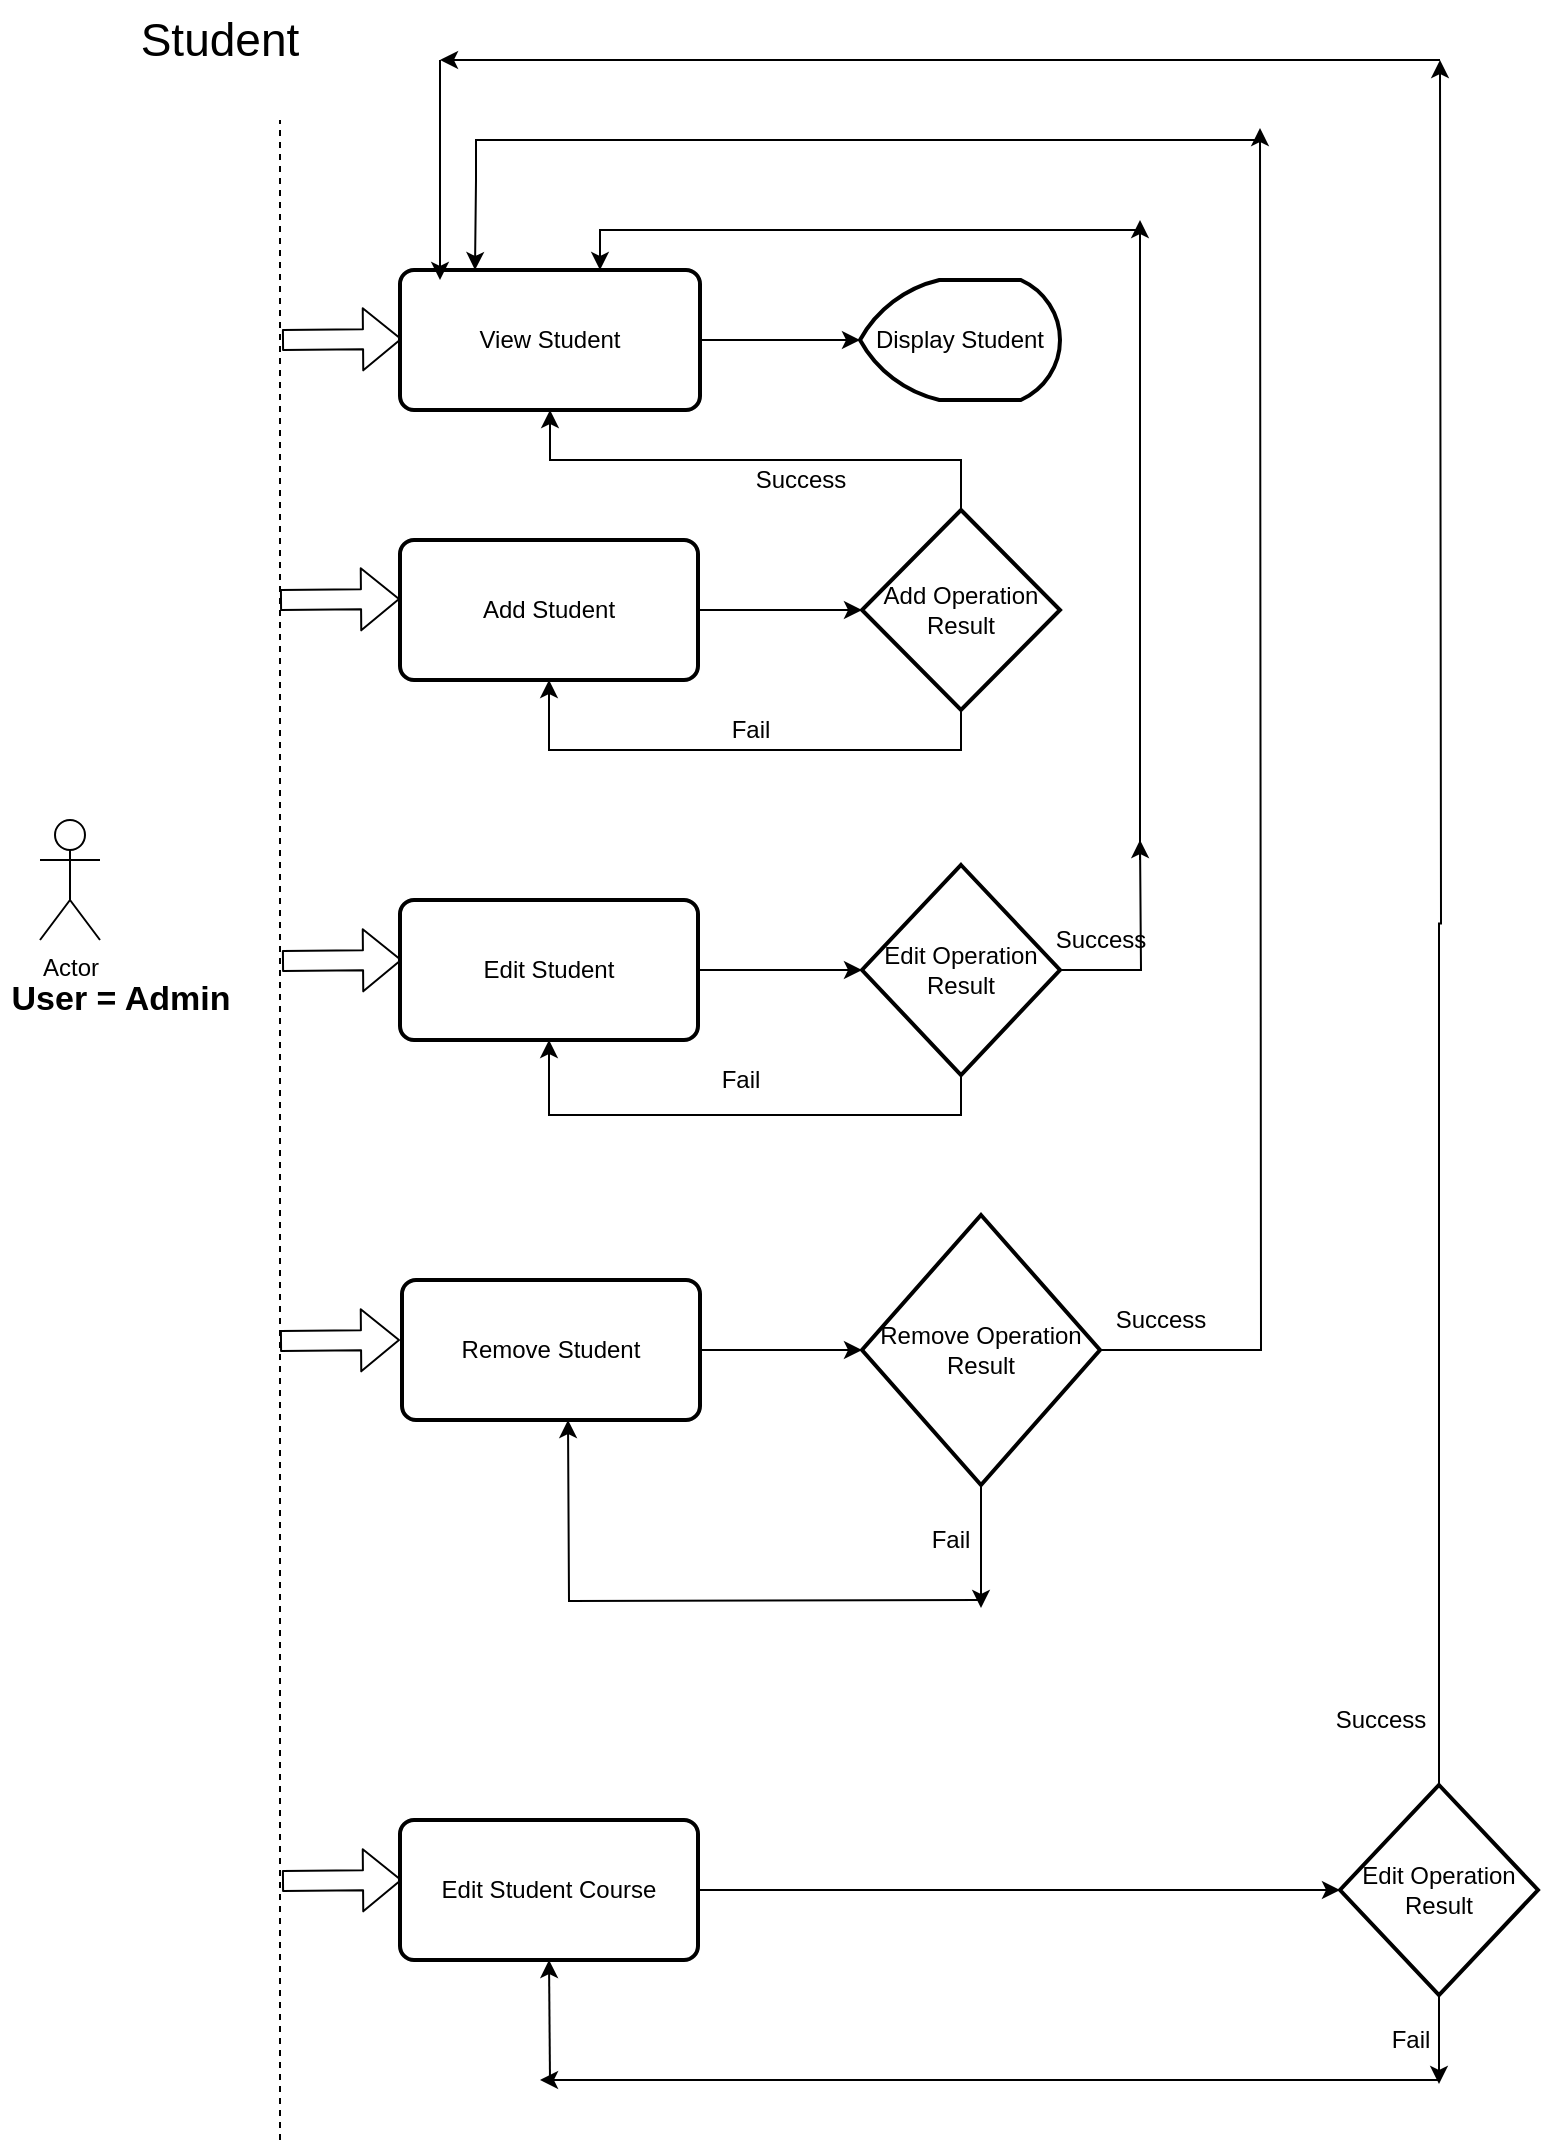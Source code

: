 <mxfile version="14.8.0" type="device"><diagram id="vqaQlGMWqDD1lRaRvaN_" name="Page-1"><mxGraphModel dx="868" dy="450" grid="1" gridSize="10" guides="1" tooltips="1" connect="1" arrows="1" fold="1" page="1" pageScale="1" pageWidth="850" pageHeight="1100" math="0" shadow="0"><root><mxCell id="0"/><mxCell id="1" parent="0"/><mxCell id="piEB9VUzyfzKmvWc2Psv-14" style="edgeStyle=orthogonalEdgeStyle;rounded=0;orthogonalLoop=1;jettySize=auto;html=1;entryX=0;entryY=0.5;entryDx=0;entryDy=0;entryPerimeter=0;" parent="1" source="piEB9VUzyfzKmvWc2Psv-2" target="piEB9VUzyfzKmvWc2Psv-6" edge="1"><mxGeometry relative="1" as="geometry"/></mxCell><mxCell id="piEB9VUzyfzKmvWc2Psv-2" value="View Student" style="rounded=1;whiteSpace=wrap;html=1;absoluteArcSize=1;arcSize=14;strokeWidth=2;" parent="1" vertex="1"><mxGeometry x="220" y="155" width="150" height="70" as="geometry"/></mxCell><mxCell id="piEB9VUzyfzKmvWc2Psv-23" style="edgeStyle=orthogonalEdgeStyle;rounded=0;orthogonalLoop=1;jettySize=auto;html=1;entryX=0;entryY=0.5;entryDx=0;entryDy=0;entryPerimeter=0;" parent="1" source="piEB9VUzyfzKmvWc2Psv-3" target="piEB9VUzyfzKmvWc2Psv-7" edge="1"><mxGeometry relative="1" as="geometry"/></mxCell><mxCell id="piEB9VUzyfzKmvWc2Psv-3" value="Add Student" style="rounded=1;whiteSpace=wrap;html=1;absoluteArcSize=1;arcSize=14;strokeWidth=2;" parent="1" vertex="1"><mxGeometry x="220" y="290" width="149" height="70" as="geometry"/></mxCell><mxCell id="piEB9VUzyfzKmvWc2Psv-24" style="edgeStyle=orthogonalEdgeStyle;rounded=0;orthogonalLoop=1;jettySize=auto;html=1;entryX=0;entryY=0.5;entryDx=0;entryDy=0;entryPerimeter=0;" parent="1" source="piEB9VUzyfzKmvWc2Psv-4" target="piEB9VUzyfzKmvWc2Psv-15" edge="1"><mxGeometry relative="1" as="geometry"/></mxCell><mxCell id="piEB9VUzyfzKmvWc2Psv-4" value="Edit Student" style="rounded=1;whiteSpace=wrap;html=1;absoluteArcSize=1;arcSize=14;strokeWidth=2;" parent="1" vertex="1"><mxGeometry x="220" y="470" width="149" height="70" as="geometry"/></mxCell><mxCell id="piEB9VUzyfzKmvWc2Psv-32" style="edgeStyle=orthogonalEdgeStyle;rounded=0;orthogonalLoop=1;jettySize=auto;html=1;entryX=0;entryY=0.5;entryDx=0;entryDy=0;entryPerimeter=0;" parent="1" source="piEB9VUzyfzKmvWc2Psv-5" target="piEB9VUzyfzKmvWc2Psv-25" edge="1"><mxGeometry relative="1" as="geometry"/></mxCell><mxCell id="piEB9VUzyfzKmvWc2Psv-5" value="Remove Student" style="rounded=1;whiteSpace=wrap;html=1;absoluteArcSize=1;arcSize=14;strokeWidth=2;" parent="1" vertex="1"><mxGeometry x="221" y="660" width="149" height="70" as="geometry"/></mxCell><mxCell id="piEB9VUzyfzKmvWc2Psv-6" value="Display Student" style="strokeWidth=2;html=1;shape=mxgraph.flowchart.display;whiteSpace=wrap;" parent="1" vertex="1"><mxGeometry x="450" y="160" width="100" height="60" as="geometry"/></mxCell><mxCell id="piEB9VUzyfzKmvWc2Psv-8" style="edgeStyle=orthogonalEdgeStyle;rounded=0;orthogonalLoop=1;jettySize=auto;html=1;exitX=0.5;exitY=0;exitDx=0;exitDy=0;exitPerimeter=0;entryX=0.5;entryY=1;entryDx=0;entryDy=0;" parent="1" source="piEB9VUzyfzKmvWc2Psv-7" target="piEB9VUzyfzKmvWc2Psv-2" edge="1"><mxGeometry relative="1" as="geometry"><mxPoint x="670" y="325" as="targetPoint"/></mxGeometry></mxCell><mxCell id="piEB9VUzyfzKmvWc2Psv-7" value="Add Operation Result" style="strokeWidth=2;html=1;shape=mxgraph.flowchart.decision;whiteSpace=wrap;" parent="1" vertex="1"><mxGeometry x="451" y="275" width="99" height="100" as="geometry"/></mxCell><mxCell id="piEB9VUzyfzKmvWc2Psv-9" value="Success" style="text;html=1;align=center;verticalAlign=middle;resizable=0;points=[];autosize=1;strokeColor=none;" parent="1" vertex="1"><mxGeometry x="390" y="250" width="60" height="20" as="geometry"/></mxCell><mxCell id="piEB9VUzyfzKmvWc2Psv-12" style="edgeStyle=orthogonalEdgeStyle;rounded=0;orthogonalLoop=1;jettySize=auto;html=1;exitX=0.5;exitY=1;exitDx=0;exitDy=0;exitPerimeter=0;entryX=0.5;entryY=1;entryDx=0;entryDy=0;" parent="1" source="piEB9VUzyfzKmvWc2Psv-7" target="piEB9VUzyfzKmvWc2Psv-3" edge="1"><mxGeometry relative="1" as="geometry"><mxPoint x="450" y="410" as="targetPoint"/><mxPoint x="500" y="390" as="sourcePoint"/></mxGeometry></mxCell><mxCell id="piEB9VUzyfzKmvWc2Psv-13" value="Fail" style="text;html=1;align=center;verticalAlign=middle;resizable=0;points=[];autosize=1;strokeColor=none;" parent="1" vertex="1"><mxGeometry x="380" y="375" width="30" height="20" as="geometry"/></mxCell><mxCell id="piEB9VUzyfzKmvWc2Psv-16" style="edgeStyle=orthogonalEdgeStyle;rounded=0;orthogonalLoop=1;jettySize=auto;html=1;exitX=1;exitY=0.5;exitDx=0;exitDy=0;exitPerimeter=0;" parent="1" source="piEB9VUzyfzKmvWc2Psv-15" edge="1"><mxGeometry relative="1" as="geometry"><mxPoint x="590" y="440" as="targetPoint"/></mxGeometry></mxCell><mxCell id="piEB9VUzyfzKmvWc2Psv-15" value="Edit Operation Result" style="strokeWidth=2;html=1;shape=mxgraph.flowchart.decision;whiteSpace=wrap;" parent="1" vertex="1"><mxGeometry x="451" y="452.5" width="99" height="105" as="geometry"/></mxCell><mxCell id="piEB9VUzyfzKmvWc2Psv-17" style="edgeStyle=orthogonalEdgeStyle;rounded=0;orthogonalLoop=1;jettySize=auto;html=1;" parent="1" edge="1"><mxGeometry relative="1" as="geometry"><mxPoint x="590" y="130" as="targetPoint"/><mxPoint x="590" y="450" as="sourcePoint"/></mxGeometry></mxCell><mxCell id="piEB9VUzyfzKmvWc2Psv-18" style="edgeStyle=orthogonalEdgeStyle;rounded=0;orthogonalLoop=1;jettySize=auto;html=1;" parent="1" edge="1"><mxGeometry relative="1" as="geometry"><mxPoint x="320" y="155" as="targetPoint"/><mxPoint x="590" y="135" as="sourcePoint"/><Array as="points"><mxPoint x="320" y="135"/></Array></mxGeometry></mxCell><mxCell id="piEB9VUzyfzKmvWc2Psv-20" style="edgeStyle=orthogonalEdgeStyle;rounded=0;orthogonalLoop=1;jettySize=auto;html=1;entryX=0.5;entryY=1;entryDx=0;entryDy=0;exitX=0.5;exitY=1;exitDx=0;exitDy=0;exitPerimeter=0;" parent="1" source="piEB9VUzyfzKmvWc2Psv-15" target="piEB9VUzyfzKmvWc2Psv-4" edge="1"><mxGeometry relative="1" as="geometry"><mxPoint x="600" y="210" as="targetPoint"/><mxPoint x="510" y="540" as="sourcePoint"/></mxGeometry></mxCell><mxCell id="piEB9VUzyfzKmvWc2Psv-21" value="Fail" style="text;html=1;align=center;verticalAlign=middle;resizable=0;points=[];autosize=1;strokeColor=none;" parent="1" vertex="1"><mxGeometry x="375" y="550" width="30" height="20" as="geometry"/></mxCell><mxCell id="piEB9VUzyfzKmvWc2Psv-22" value="Success" style="text;html=1;align=center;verticalAlign=middle;resizable=0;points=[];autosize=1;strokeColor=none;" parent="1" vertex="1"><mxGeometry x="540" y="480" width="60" height="20" as="geometry"/></mxCell><mxCell id="piEB9VUzyfzKmvWc2Psv-26" style="edgeStyle=orthogonalEdgeStyle;rounded=0;orthogonalLoop=1;jettySize=auto;html=1;" parent="1" source="piEB9VUzyfzKmvWc2Psv-25" edge="1"><mxGeometry relative="1" as="geometry"><mxPoint x="650" y="84" as="targetPoint"/></mxGeometry></mxCell><mxCell id="piEB9VUzyfzKmvWc2Psv-29" style="edgeStyle=orthogonalEdgeStyle;rounded=0;orthogonalLoop=1;jettySize=auto;html=1;" parent="1" source="piEB9VUzyfzKmvWc2Psv-25" edge="1"><mxGeometry relative="1" as="geometry"><mxPoint x="510.5" y="824" as="targetPoint"/></mxGeometry></mxCell><mxCell id="piEB9VUzyfzKmvWc2Psv-25" value="Remove Operation Result" style="strokeWidth=2;html=1;shape=mxgraph.flowchart.decision;whiteSpace=wrap;" parent="1" vertex="1"><mxGeometry x="451" y="627.5" width="119" height="135" as="geometry"/></mxCell><mxCell id="piEB9VUzyfzKmvWc2Psv-27" style="edgeStyle=orthogonalEdgeStyle;rounded=0;orthogonalLoop=1;jettySize=auto;html=1;entryX=0.25;entryY=0;entryDx=0;entryDy=0;" parent="1" target="piEB9VUzyfzKmvWc2Psv-2" edge="1"><mxGeometry relative="1" as="geometry"><mxPoint x="280" y="150" as="targetPoint"/><mxPoint x="650" y="90" as="sourcePoint"/><Array as="points"><mxPoint x="258" y="90"/><mxPoint x="258" y="110"/></Array></mxGeometry></mxCell><mxCell id="piEB9VUzyfzKmvWc2Psv-28" value="Success" style="text;html=1;align=center;verticalAlign=middle;resizable=0;points=[];autosize=1;strokeColor=none;" parent="1" vertex="1"><mxGeometry x="570" y="670" width="60" height="20" as="geometry"/></mxCell><mxCell id="piEB9VUzyfzKmvWc2Psv-30" style="edgeStyle=orthogonalEdgeStyle;rounded=0;orthogonalLoop=1;jettySize=auto;html=1;" parent="1" edge="1"><mxGeometry relative="1" as="geometry"><mxPoint x="304" y="730" as="targetPoint"/><mxPoint x="510" y="820" as="sourcePoint"/></mxGeometry></mxCell><mxCell id="piEB9VUzyfzKmvWc2Psv-31" value="Fail" style="text;html=1;align=center;verticalAlign=middle;resizable=0;points=[];autosize=1;strokeColor=none;" parent="1" vertex="1"><mxGeometry x="480" y="780" width="30" height="20" as="geometry"/></mxCell><mxCell id="piEB9VUzyfzKmvWc2Psv-33" value="" style="endArrow=none;dashed=1;html=1;" parent="1" edge="1"><mxGeometry width="50" height="50" relative="1" as="geometry"><mxPoint x="160" y="1090" as="sourcePoint"/><mxPoint x="160" y="80" as="targetPoint"/></mxGeometry></mxCell><mxCell id="piEB9VUzyfzKmvWc2Psv-35" value="Actor" style="shape=umlActor;verticalLabelPosition=bottom;verticalAlign=top;html=1;outlineConnect=0;" parent="1" vertex="1"><mxGeometry x="40" y="430" width="30" height="60" as="geometry"/></mxCell><mxCell id="piEB9VUzyfzKmvWc2Psv-36" value="Student" style="text;html=1;strokeColor=none;fillColor=none;align=center;verticalAlign=middle;whiteSpace=wrap;rounded=0;fontSize=23;" parent="1" vertex="1"><mxGeometry x="20" y="20" width="220" height="40" as="geometry"/></mxCell><mxCell id="tjYAL6-55XOeXQYsdh0H-1" value="" style="shape=flexArrow;endArrow=classic;html=1;fontSize=23;entryX=0;entryY=0.5;entryDx=0;entryDy=0;" parent="1" edge="1"><mxGeometry width="50" height="50" relative="1" as="geometry"><mxPoint x="161" y="190" as="sourcePoint"/><mxPoint x="221" y="189.5" as="targetPoint"/></mxGeometry></mxCell><mxCell id="tjYAL6-55XOeXQYsdh0H-2" value="" style="shape=flexArrow;endArrow=classic;html=1;fontSize=23;entryX=0;entryY=0.5;entryDx=0;entryDy=0;" parent="1" edge="1"><mxGeometry width="50" height="50" relative="1" as="geometry"><mxPoint x="160" y="320" as="sourcePoint"/><mxPoint x="220" y="319.5" as="targetPoint"/></mxGeometry></mxCell><mxCell id="tjYAL6-55XOeXQYsdh0H-3" value="" style="shape=flexArrow;endArrow=classic;html=1;fontSize=23;entryX=0;entryY=0.5;entryDx=0;entryDy=0;" parent="1" edge="1"><mxGeometry width="50" height="50" relative="1" as="geometry"><mxPoint x="161" y="500.5" as="sourcePoint"/><mxPoint x="221" y="500" as="targetPoint"/></mxGeometry></mxCell><mxCell id="tjYAL6-55XOeXQYsdh0H-4" value="" style="shape=flexArrow;endArrow=classic;html=1;fontSize=23;entryX=0;entryY=0.5;entryDx=0;entryDy=0;" parent="1" edge="1"><mxGeometry width="50" height="50" relative="1" as="geometry"><mxPoint x="160" y="690.5" as="sourcePoint"/><mxPoint x="220" y="690" as="targetPoint"/></mxGeometry></mxCell><mxCell id="tXG61a_kXDc7dVOTXwFM-4" style="edgeStyle=orthogonalEdgeStyle;rounded=0;orthogonalLoop=1;jettySize=auto;html=1;entryX=0;entryY=0.5;entryDx=0;entryDy=0;entryPerimeter=0;fontSize=23;" parent="1" source="tXG61a_kXDc7dVOTXwFM-1" target="tXG61a_kXDc7dVOTXwFM-3" edge="1"><mxGeometry relative="1" as="geometry"/></mxCell><mxCell id="tXG61a_kXDc7dVOTXwFM-1" value="Edit Student Course" style="rounded=1;whiteSpace=wrap;html=1;absoluteArcSize=1;arcSize=14;strokeWidth=2;" parent="1" vertex="1"><mxGeometry x="220" y="930" width="149" height="70" as="geometry"/></mxCell><mxCell id="tXG61a_kXDc7dVOTXwFM-2" value="" style="shape=flexArrow;endArrow=classic;html=1;fontSize=23;entryX=0;entryY=0.5;entryDx=0;entryDy=0;" parent="1" edge="1"><mxGeometry width="50" height="50" relative="1" as="geometry"><mxPoint x="161" y="960.5" as="sourcePoint"/><mxPoint x="221" y="960" as="targetPoint"/></mxGeometry></mxCell><mxCell id="tXG61a_kXDc7dVOTXwFM-5" style="edgeStyle=orthogonalEdgeStyle;rounded=0;orthogonalLoop=1;jettySize=auto;html=1;fontSize=23;" parent="1" source="tXG61a_kXDc7dVOTXwFM-3" edge="1"><mxGeometry relative="1" as="geometry"><mxPoint x="740" y="50" as="targetPoint"/></mxGeometry></mxCell><mxCell id="tXG61a_kXDc7dVOTXwFM-8" style="edgeStyle=orthogonalEdgeStyle;rounded=0;orthogonalLoop=1;jettySize=auto;html=1;fontSize=23;" parent="1" source="tXG61a_kXDc7dVOTXwFM-3" edge="1"><mxGeometry relative="1" as="geometry"><mxPoint x="739.5" y="1062" as="targetPoint"/></mxGeometry></mxCell><mxCell id="tXG61a_kXDc7dVOTXwFM-3" value="Edit Operation Result" style="strokeWidth=2;html=1;shape=mxgraph.flowchart.decision;whiteSpace=wrap;" parent="1" vertex="1"><mxGeometry x="690" y="912.5" width="99" height="105" as="geometry"/></mxCell><mxCell id="tXG61a_kXDc7dVOTXwFM-6" value="" style="endArrow=classic;html=1;fontSize=23;entryX=1;entryY=0.75;entryDx=0;entryDy=0;" parent="1" target="piEB9VUzyfzKmvWc2Psv-36" edge="1"><mxGeometry width="50" height="50" relative="1" as="geometry"><mxPoint x="740" y="50" as="sourcePoint"/><mxPoint x="450" y="50" as="targetPoint"/></mxGeometry></mxCell><mxCell id="tXG61a_kXDc7dVOTXwFM-7" value="" style="endArrow=classic;html=1;fontSize=23;" parent="1" edge="1"><mxGeometry width="50" height="50" relative="1" as="geometry"><mxPoint x="240" y="50" as="sourcePoint"/><mxPoint x="240" y="160" as="targetPoint"/></mxGeometry></mxCell><mxCell id="tXG61a_kXDc7dVOTXwFM-9" value="" style="endArrow=classic;html=1;fontSize=23;" parent="1" edge="1"><mxGeometry width="50" height="50" relative="1" as="geometry"><mxPoint x="740" y="1060" as="sourcePoint"/><mxPoint x="290" y="1060" as="targetPoint"/></mxGeometry></mxCell><mxCell id="tXG61a_kXDc7dVOTXwFM-10" value="" style="endArrow=classic;html=1;fontSize=23;entryX=0.5;entryY=1;entryDx=0;entryDy=0;" parent="1" target="tXG61a_kXDc7dVOTXwFM-1" edge="1"><mxGeometry width="50" height="50" relative="1" as="geometry"><mxPoint x="295" y="1060" as="sourcePoint"/><mxPoint x="450" y="950" as="targetPoint"/></mxGeometry></mxCell><mxCell id="tXG61a_kXDc7dVOTXwFM-12" value="Fail" style="text;html=1;align=center;verticalAlign=middle;resizable=0;points=[];autosize=1;strokeColor=none;" parent="1" vertex="1"><mxGeometry x="710" y="1030" width="30" height="20" as="geometry"/></mxCell><mxCell id="tXG61a_kXDc7dVOTXwFM-13" value="Success" style="text;html=1;align=center;verticalAlign=middle;resizable=0;points=[];autosize=1;strokeColor=none;" parent="1" vertex="1"><mxGeometry x="680" y="870" width="60" height="20" as="geometry"/></mxCell><mxCell id="0sl7GLTeJF_MHtv0iQiu-1" value="&lt;font style=&quot;font-size: 17px&quot;&gt;&lt;b&gt;User = Admin&lt;/b&gt;&lt;/font&gt;" style="text;html=1;align=center;verticalAlign=middle;resizable=0;points=[];autosize=1;strokeColor=none;" vertex="1" parent="1"><mxGeometry x="20" y="510" width="120" height="20" as="geometry"/></mxCell></root></mxGraphModel></diagram></mxfile>